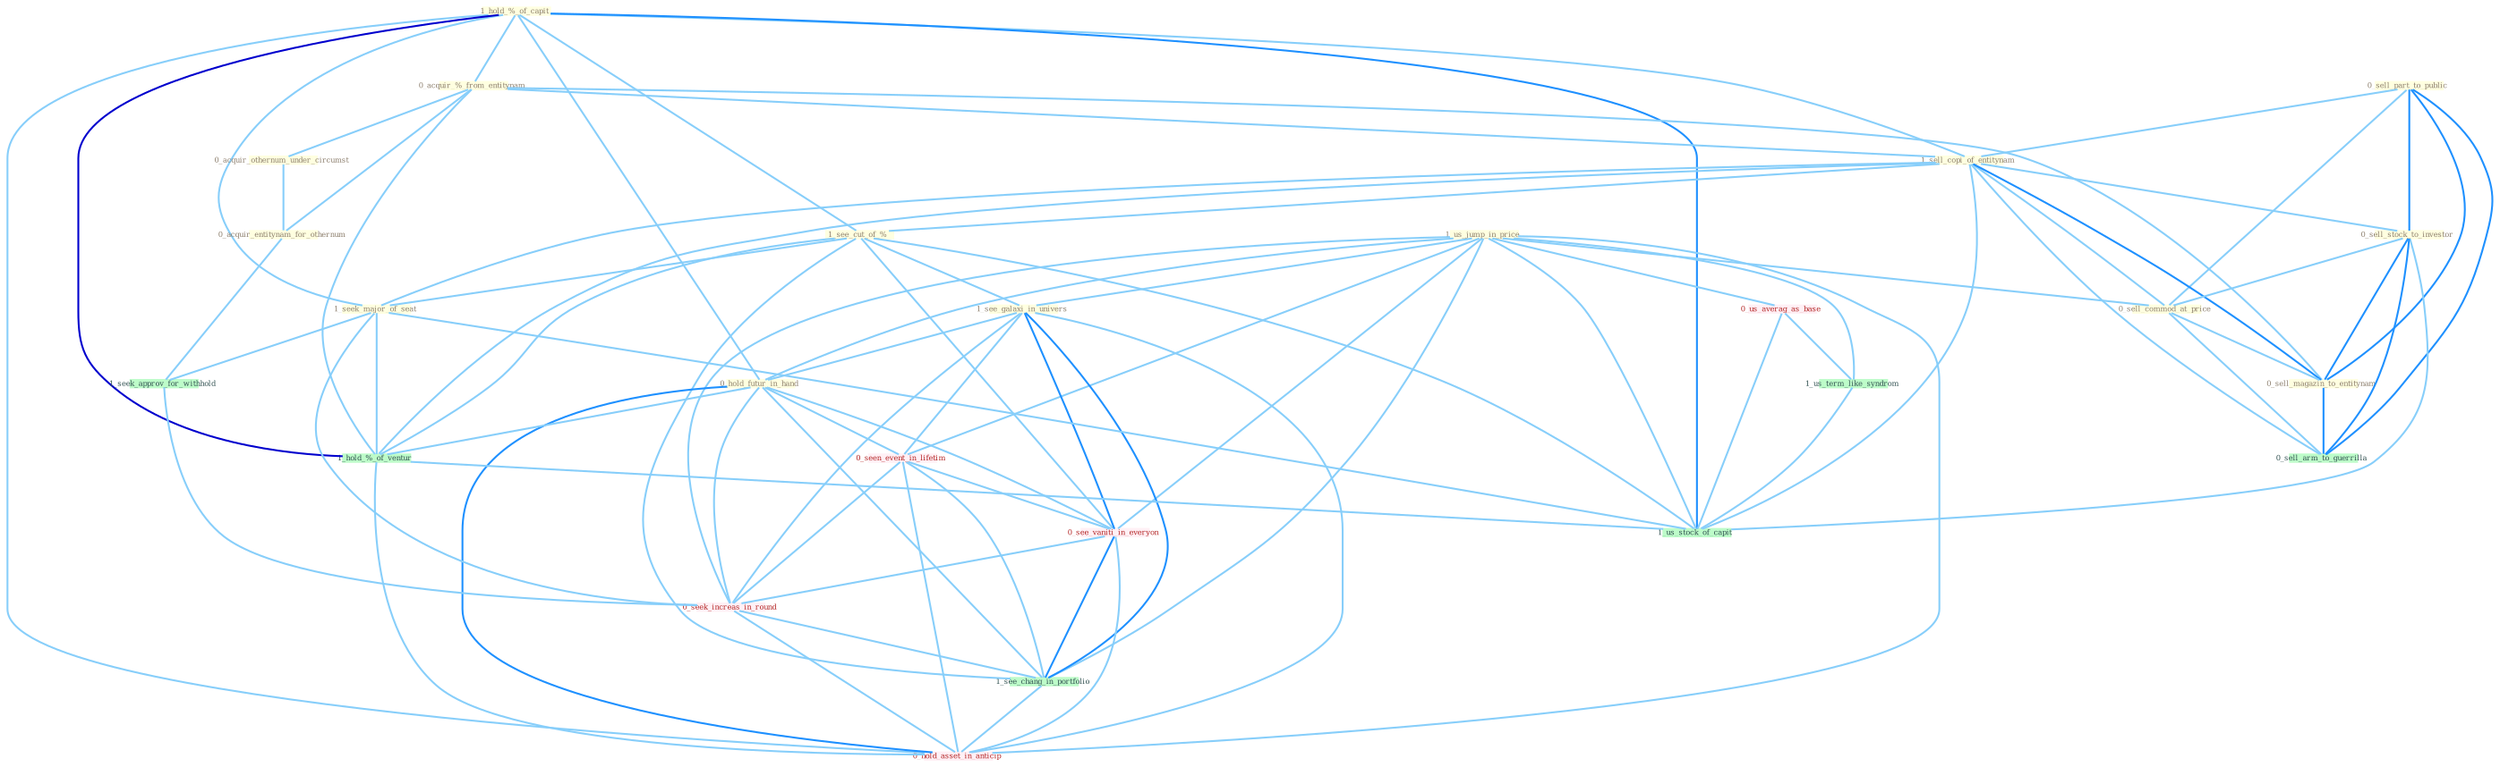 Graph G{ 
    node
    [shape=polygon,style=filled,width=.5,height=.06,color="#BDFCC9",fixedsize=true,fontsize=4,
    fontcolor="#2f4f4f"];
    {node
    [color="#ffffe0", fontcolor="#8b7d6b"] "1_hold_%_of_capit " "0_acquir_%_from_entitynam " "0_acquir_othernum_under_circumst " "1_us_jump_in_price " "0_sell_part_to_public " "1_sell_copi_of_entitynam " "0_sell_stock_to_investor " "0_sell_commod_at_price " "1_see_cut_of_% " "1_see_galaxi_in_univers " "0_hold_futur_in_hand " "0_sell_magazin_to_entitynam " "0_acquir_entitynam_for_othernum " "1_seek_major_of_seat "}
{node [color="#fff0f5", fontcolor="#b22222"] "0_seen_event_in_lifetim " "0_us_averag_as_base " "0_see_vaniti_in_everyon " "0_seek_increas_in_round " "0_hold_asset_in_anticip "}
edge [color="#B0E2FF"];

	"1_hold_%_of_capit " -- "0_acquir_%_from_entitynam " [w="1", color="#87cefa" ];
	"1_hold_%_of_capit " -- "1_sell_copi_of_entitynam " [w="1", color="#87cefa" ];
	"1_hold_%_of_capit " -- "1_see_cut_of_% " [w="1", color="#87cefa" ];
	"1_hold_%_of_capit " -- "0_hold_futur_in_hand " [w="1", color="#87cefa" ];
	"1_hold_%_of_capit " -- "1_seek_major_of_seat " [w="1", color="#87cefa" ];
	"1_hold_%_of_capit " -- "1_hold_%_of_ventur " [w="3", color="#0000cd" , len=0.6];
	"1_hold_%_of_capit " -- "1_us_stock_of_capit " [w="2", color="#1e90ff" , len=0.8];
	"1_hold_%_of_capit " -- "0_hold_asset_in_anticip " [w="1", color="#87cefa" ];
	"0_acquir_%_from_entitynam " -- "0_acquir_othernum_under_circumst " [w="1", color="#87cefa" ];
	"0_acquir_%_from_entitynam " -- "1_sell_copi_of_entitynam " [w="1", color="#87cefa" ];
	"0_acquir_%_from_entitynam " -- "0_sell_magazin_to_entitynam " [w="1", color="#87cefa" ];
	"0_acquir_%_from_entitynam " -- "0_acquir_entitynam_for_othernum " [w="1", color="#87cefa" ];
	"0_acquir_%_from_entitynam " -- "1_hold_%_of_ventur " [w="1", color="#87cefa" ];
	"0_acquir_othernum_under_circumst " -- "0_acquir_entitynam_for_othernum " [w="1", color="#87cefa" ];
	"1_us_jump_in_price " -- "0_sell_commod_at_price " [w="1", color="#87cefa" ];
	"1_us_jump_in_price " -- "1_see_galaxi_in_univers " [w="1", color="#87cefa" ];
	"1_us_jump_in_price " -- "0_hold_futur_in_hand " [w="1", color="#87cefa" ];
	"1_us_jump_in_price " -- "0_seen_event_in_lifetim " [w="1", color="#87cefa" ];
	"1_us_jump_in_price " -- "0_us_averag_as_base " [w="1", color="#87cefa" ];
	"1_us_jump_in_price " -- "1_us_term_like_syndrom " [w="1", color="#87cefa" ];
	"1_us_jump_in_price " -- "0_see_vaniti_in_everyon " [w="1", color="#87cefa" ];
	"1_us_jump_in_price " -- "0_seek_increas_in_round " [w="1", color="#87cefa" ];
	"1_us_jump_in_price " -- "1_us_stock_of_capit " [w="1", color="#87cefa" ];
	"1_us_jump_in_price " -- "1_see_chang_in_portfolio " [w="1", color="#87cefa" ];
	"1_us_jump_in_price " -- "0_hold_asset_in_anticip " [w="1", color="#87cefa" ];
	"0_sell_part_to_public " -- "1_sell_copi_of_entitynam " [w="1", color="#87cefa" ];
	"0_sell_part_to_public " -- "0_sell_stock_to_investor " [w="2", color="#1e90ff" , len=0.8];
	"0_sell_part_to_public " -- "0_sell_commod_at_price " [w="1", color="#87cefa" ];
	"0_sell_part_to_public " -- "0_sell_magazin_to_entitynam " [w="2", color="#1e90ff" , len=0.8];
	"0_sell_part_to_public " -- "0_sell_arm_to_guerrilla " [w="2", color="#1e90ff" , len=0.8];
	"1_sell_copi_of_entitynam " -- "0_sell_stock_to_investor " [w="1", color="#87cefa" ];
	"1_sell_copi_of_entitynam " -- "0_sell_commod_at_price " [w="1", color="#87cefa" ];
	"1_sell_copi_of_entitynam " -- "1_see_cut_of_% " [w="1", color="#87cefa" ];
	"1_sell_copi_of_entitynam " -- "0_sell_magazin_to_entitynam " [w="2", color="#1e90ff" , len=0.8];
	"1_sell_copi_of_entitynam " -- "1_seek_major_of_seat " [w="1", color="#87cefa" ];
	"1_sell_copi_of_entitynam " -- "1_hold_%_of_ventur " [w="1", color="#87cefa" ];
	"1_sell_copi_of_entitynam " -- "0_sell_arm_to_guerrilla " [w="1", color="#87cefa" ];
	"1_sell_copi_of_entitynam " -- "1_us_stock_of_capit " [w="1", color="#87cefa" ];
	"0_sell_stock_to_investor " -- "0_sell_commod_at_price " [w="1", color="#87cefa" ];
	"0_sell_stock_to_investor " -- "0_sell_magazin_to_entitynam " [w="2", color="#1e90ff" , len=0.8];
	"0_sell_stock_to_investor " -- "0_sell_arm_to_guerrilla " [w="2", color="#1e90ff" , len=0.8];
	"0_sell_stock_to_investor " -- "1_us_stock_of_capit " [w="1", color="#87cefa" ];
	"0_sell_commod_at_price " -- "0_sell_magazin_to_entitynam " [w="1", color="#87cefa" ];
	"0_sell_commod_at_price " -- "0_sell_arm_to_guerrilla " [w="1", color="#87cefa" ];
	"1_see_cut_of_% " -- "1_see_galaxi_in_univers " [w="1", color="#87cefa" ];
	"1_see_cut_of_% " -- "1_seek_major_of_seat " [w="1", color="#87cefa" ];
	"1_see_cut_of_% " -- "1_hold_%_of_ventur " [w="1", color="#87cefa" ];
	"1_see_cut_of_% " -- "0_see_vaniti_in_everyon " [w="1", color="#87cefa" ];
	"1_see_cut_of_% " -- "1_us_stock_of_capit " [w="1", color="#87cefa" ];
	"1_see_cut_of_% " -- "1_see_chang_in_portfolio " [w="1", color="#87cefa" ];
	"1_see_galaxi_in_univers " -- "0_hold_futur_in_hand " [w="1", color="#87cefa" ];
	"1_see_galaxi_in_univers " -- "0_seen_event_in_lifetim " [w="1", color="#87cefa" ];
	"1_see_galaxi_in_univers " -- "0_see_vaniti_in_everyon " [w="2", color="#1e90ff" , len=0.8];
	"1_see_galaxi_in_univers " -- "0_seek_increas_in_round " [w="1", color="#87cefa" ];
	"1_see_galaxi_in_univers " -- "1_see_chang_in_portfolio " [w="2", color="#1e90ff" , len=0.8];
	"1_see_galaxi_in_univers " -- "0_hold_asset_in_anticip " [w="1", color="#87cefa" ];
	"0_hold_futur_in_hand " -- "0_seen_event_in_lifetim " [w="1", color="#87cefa" ];
	"0_hold_futur_in_hand " -- "1_hold_%_of_ventur " [w="1", color="#87cefa" ];
	"0_hold_futur_in_hand " -- "0_see_vaniti_in_everyon " [w="1", color="#87cefa" ];
	"0_hold_futur_in_hand " -- "0_seek_increas_in_round " [w="1", color="#87cefa" ];
	"0_hold_futur_in_hand " -- "1_see_chang_in_portfolio " [w="1", color="#87cefa" ];
	"0_hold_futur_in_hand " -- "0_hold_asset_in_anticip " [w="2", color="#1e90ff" , len=0.8];
	"0_sell_magazin_to_entitynam " -- "0_sell_arm_to_guerrilla " [w="2", color="#1e90ff" , len=0.8];
	"0_acquir_entitynam_for_othernum " -- "1_seek_approv_for_withhold " [w="1", color="#87cefa" ];
	"1_seek_major_of_seat " -- "1_seek_approv_for_withhold " [w="1", color="#87cefa" ];
	"1_seek_major_of_seat " -- "1_hold_%_of_ventur " [w="1", color="#87cefa" ];
	"1_seek_major_of_seat " -- "0_seek_increas_in_round " [w="1", color="#87cefa" ];
	"1_seek_major_of_seat " -- "1_us_stock_of_capit " [w="1", color="#87cefa" ];
	"0_seen_event_in_lifetim " -- "0_see_vaniti_in_everyon " [w="1", color="#87cefa" ];
	"0_seen_event_in_lifetim " -- "0_seek_increas_in_round " [w="1", color="#87cefa" ];
	"0_seen_event_in_lifetim " -- "1_see_chang_in_portfolio " [w="1", color="#87cefa" ];
	"0_seen_event_in_lifetim " -- "0_hold_asset_in_anticip " [w="1", color="#87cefa" ];
	"0_us_averag_as_base " -- "1_us_term_like_syndrom " [w="1", color="#87cefa" ];
	"0_us_averag_as_base " -- "1_us_stock_of_capit " [w="1", color="#87cefa" ];
	"1_us_term_like_syndrom " -- "1_us_stock_of_capit " [w="1", color="#87cefa" ];
	"1_seek_approv_for_withhold " -- "0_seek_increas_in_round " [w="1", color="#87cefa" ];
	"1_hold_%_of_ventur " -- "1_us_stock_of_capit " [w="1", color="#87cefa" ];
	"1_hold_%_of_ventur " -- "0_hold_asset_in_anticip " [w="1", color="#87cefa" ];
	"0_see_vaniti_in_everyon " -- "0_seek_increas_in_round " [w="1", color="#87cefa" ];
	"0_see_vaniti_in_everyon " -- "1_see_chang_in_portfolio " [w="2", color="#1e90ff" , len=0.8];
	"0_see_vaniti_in_everyon " -- "0_hold_asset_in_anticip " [w="1", color="#87cefa" ];
	"0_seek_increas_in_round " -- "1_see_chang_in_portfolio " [w="1", color="#87cefa" ];
	"0_seek_increas_in_round " -- "0_hold_asset_in_anticip " [w="1", color="#87cefa" ];
	"1_see_chang_in_portfolio " -- "0_hold_asset_in_anticip " [w="1", color="#87cefa" ];
}
